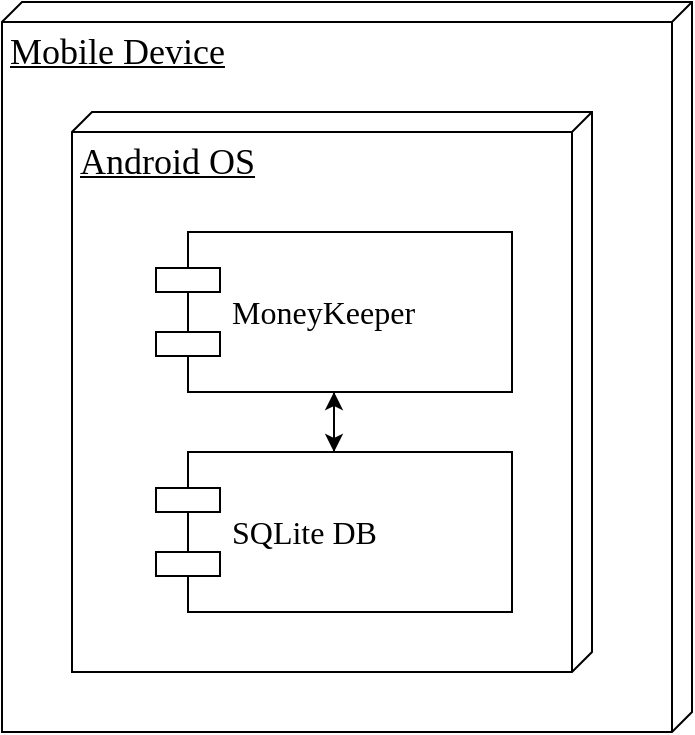 <mxfile version="10.6.5" type="device"><diagram name="Page-1" id="5f0bae14-7c28-e335-631c-24af17079c00"><mxGraphModel dx="840" dy="452" grid="1" gridSize="10" guides="1" tooltips="1" connect="1" arrows="1" fold="1" page="1" pageScale="1" pageWidth="1100" pageHeight="850" background="#ffffff" math="0" shadow="0"><root><mxCell id="0"/><mxCell id="1" parent="0"/><mxCell id="39150e848f15840c-2" value="&lt;div style=&quot;text-align: center&quot;&gt;&lt;span&gt;&lt;font style=&quot;font-size: 18px&quot;&gt;Mobile Device&lt;/font&gt;&lt;/span&gt;&lt;/div&gt;&lt;div style=&quot;text-align: center&quot;&gt;&lt;/div&gt;" style="verticalAlign=top;align=left;spacingTop=8;spacingLeft=2;spacingRight=12;shape=cube;size=10;direction=south;fontStyle=4;html=1;rounded=0;shadow=0;comic=0;labelBackgroundColor=none;strokeColor=#000000;strokeWidth=1;fillColor=#ffffff;fontFamily=Verdana;fontSize=12;fontColor=#000000;" parent="1" vertex="1"><mxGeometry x="385" y="55" width="345" height="365" as="geometry"/></mxCell><mxCell id="39150e848f15840c-3" value="&lt;font style=&quot;font-size: 18px&quot;&gt;Android OS&lt;/font&gt;" style="verticalAlign=top;align=left;spacingTop=8;spacingLeft=2;spacingRight=12;shape=cube;size=10;direction=south;fontStyle=4;html=1;rounded=0;shadow=0;comic=0;labelBackgroundColor=none;strokeColor=#000000;strokeWidth=1;fillColor=#ffffff;fontFamily=Verdana;fontSize=12;fontColor=#000000;" parent="1" vertex="1"><mxGeometry x="420" y="110" width="260" height="280" as="geometry"/></mxCell><mxCell id="920d1KYMnE1j0wml9w4W-5" style="edgeStyle=orthogonalEdgeStyle;rounded=0;orthogonalLoop=1;jettySize=auto;html=1;exitX=0.5;exitY=1;exitDx=0;exitDy=0;entryX=0.5;entryY=0;entryDx=0;entryDy=0;" edge="1" parent="1" source="39150e848f15840c-10" target="920d1KYMnE1j0wml9w4W-4"><mxGeometry relative="1" as="geometry"/></mxCell><mxCell id="39150e848f15840c-10" value="&lt;font style=&quot;font-size: 16px&quot;&gt;MoneyKeeper&lt;/font&gt;" style="shape=component;align=left;spacingLeft=36;rounded=0;shadow=0;comic=0;labelBackgroundColor=none;strokeColor=#000000;strokeWidth=1;fillColor=#ffffff;fontFamily=Verdana;fontSize=12;fontColor=#000000;html=1;" parent="1" vertex="1"><mxGeometry x="462" y="170" width="178" height="80" as="geometry"/></mxCell><mxCell id="920d1KYMnE1j0wml9w4W-6" style="edgeStyle=orthogonalEdgeStyle;rounded=0;orthogonalLoop=1;jettySize=auto;html=1;exitX=0.5;exitY=0;exitDx=0;exitDy=0;entryX=0.5;entryY=1;entryDx=0;entryDy=0;" edge="1" parent="1" source="920d1KYMnE1j0wml9w4W-4" target="39150e848f15840c-10"><mxGeometry relative="1" as="geometry"/></mxCell><mxCell id="920d1KYMnE1j0wml9w4W-4" value="&lt;font style=&quot;font-size: 16px&quot;&gt;SQLite DB&lt;/font&gt;" style="shape=component;align=left;spacingLeft=36;rounded=0;shadow=0;comic=0;labelBackgroundColor=none;strokeColor=#000000;strokeWidth=1;fillColor=#ffffff;fontFamily=Verdana;fontSize=12;fontColor=#000000;html=1;" vertex="1" parent="1"><mxGeometry x="462" y="280" width="178" height="80" as="geometry"/></mxCell></root></mxGraphModel></diagram></mxfile>